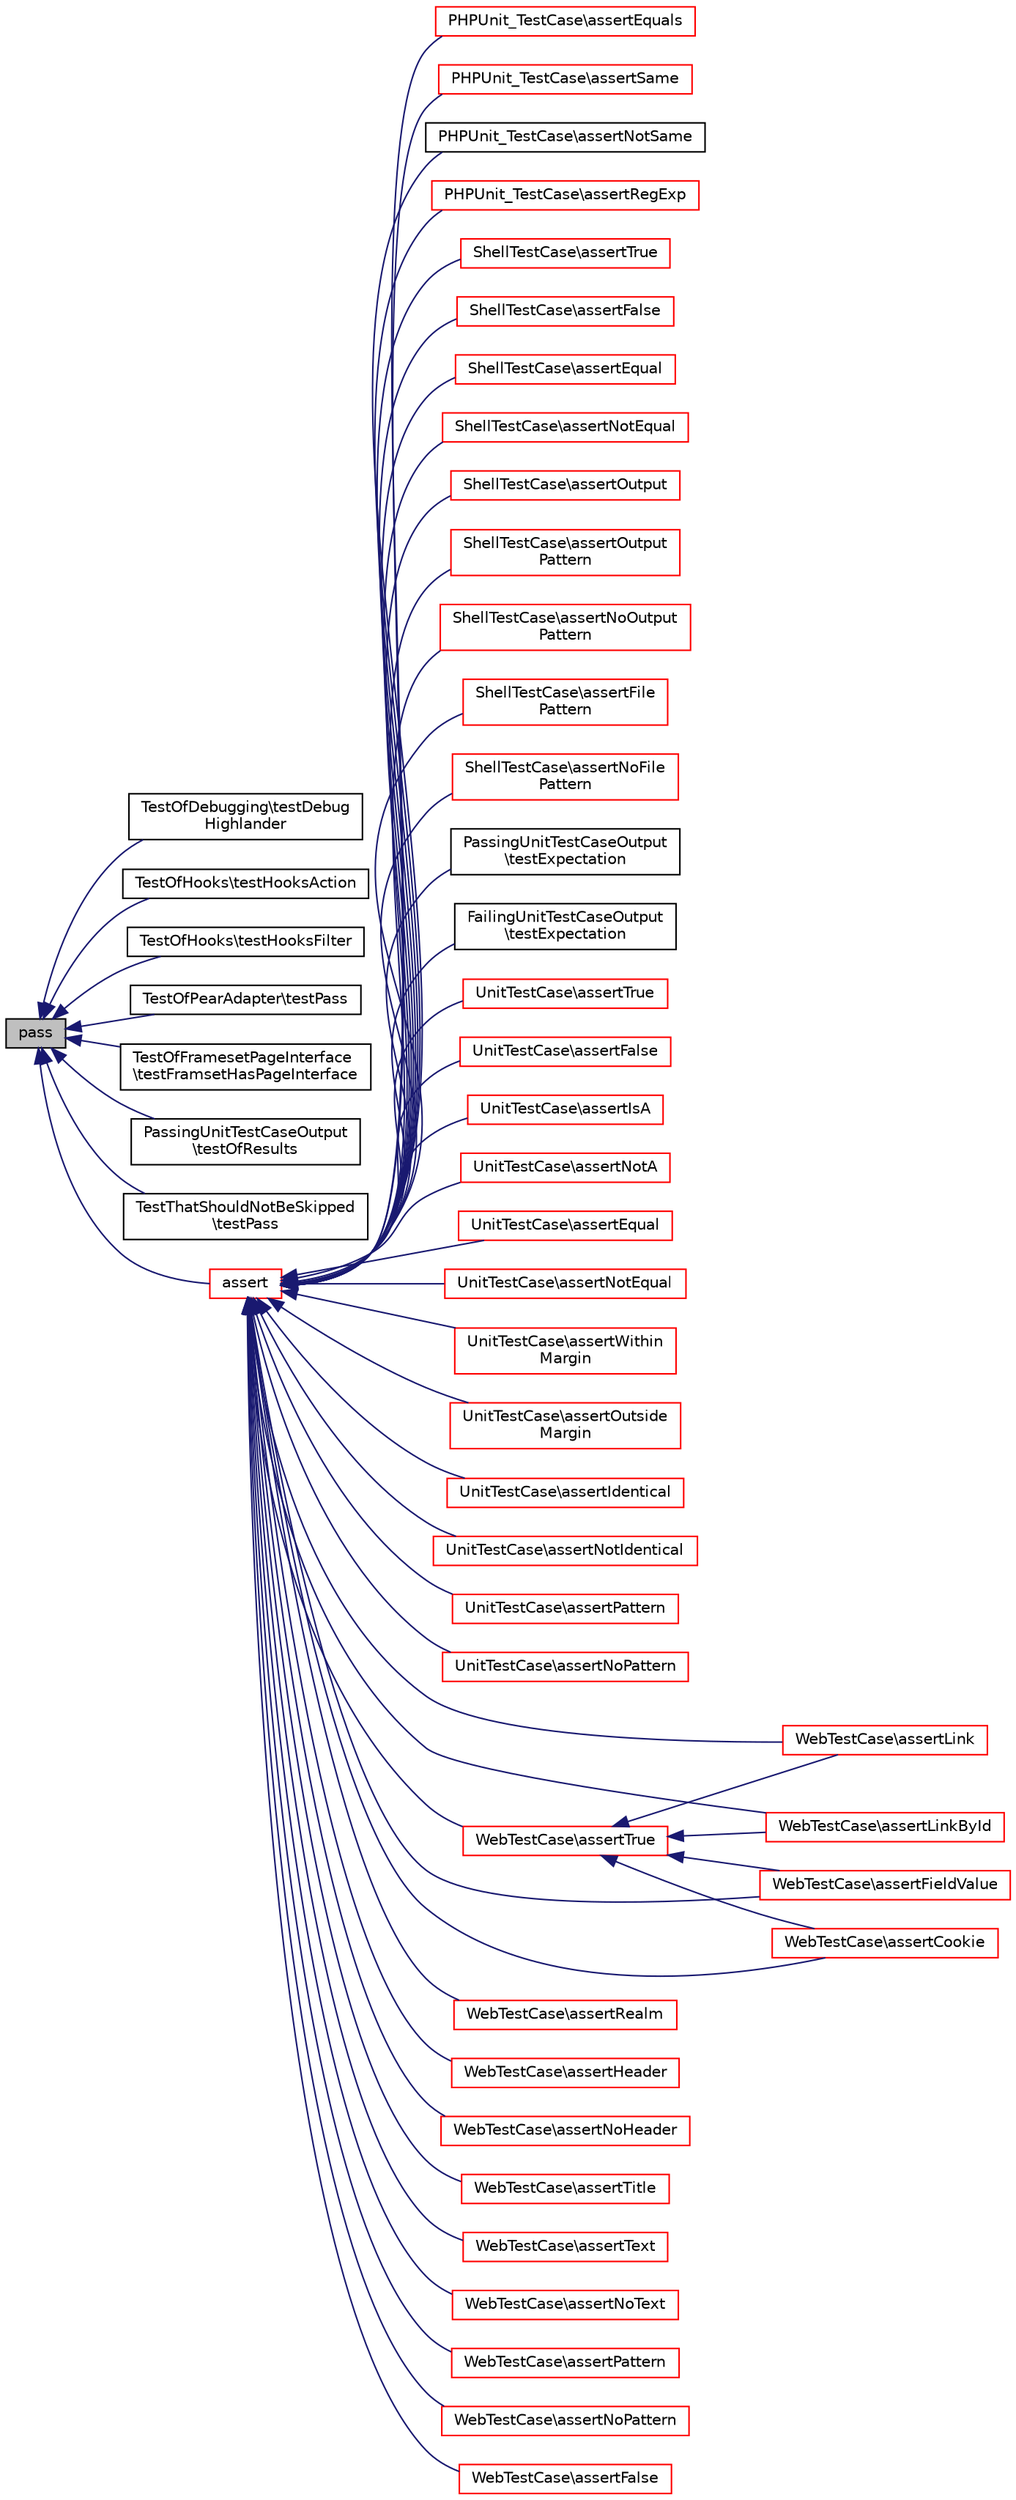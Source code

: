 digraph "pass"
{
  edge [fontname="Helvetica",fontsize="10",labelfontname="Helvetica",labelfontsize="10"];
  node [fontname="Helvetica",fontsize="10",shape=record];
  rankdir="LR";
  Node1 [label="pass",height=0.2,width=0.4,color="black", fillcolor="grey75", style="filled" fontcolor="black"];
  Node1 -> Node2 [dir="back",color="midnightblue",fontsize="10",style="solid",fontname="Helvetica"];
  Node2 [label="TestOfDebugging\\testDebug\lHighlander",height=0.2,width=0.4,color="black", fillcolor="white", style="filled",URL="$class_test_of_debugging.html#a51747496987a2122ea94e020704a79a0"];
  Node1 -> Node3 [dir="back",color="midnightblue",fontsize="10",style="solid",fontname="Helvetica"];
  Node3 [label="TestOfHooks\\testHooksAction",height=0.2,width=0.4,color="black", fillcolor="white", style="filled",URL="$class_test_of_hooks.html#abf97cafef78a40cf2eb067524c753087"];
  Node1 -> Node4 [dir="back",color="midnightblue",fontsize="10",style="solid",fontname="Helvetica"];
  Node4 [label="TestOfHooks\\testHooksFilter",height=0.2,width=0.4,color="black", fillcolor="white", style="filled",URL="$class_test_of_hooks.html#a5417479a4162aaae9416cf571a2168ba"];
  Node1 -> Node5 [dir="back",color="midnightblue",fontsize="10",style="solid",fontname="Helvetica"];
  Node5 [label="TestOfPearAdapter\\testPass",height=0.2,width=0.4,color="black", fillcolor="white", style="filled",URL="$class_test_of_pear_adapter.html#a822ccbbc05f2002a274cccd5c462ccb5"];
  Node1 -> Node6 [dir="back",color="midnightblue",fontsize="10",style="solid",fontname="Helvetica"];
  Node6 [label="TestOfFramesetPageInterface\l\\testFramsetHasPageInterface",height=0.2,width=0.4,color="black", fillcolor="white", style="filled",URL="$class_test_of_frameset_page_interface.html#a38e736d7e534bc447033cf7f731e80d5"];
  Node1 -> Node7 [dir="back",color="midnightblue",fontsize="10",style="solid",fontname="Helvetica"];
  Node7 [label="PassingUnitTestCaseOutput\l\\testOfResults",height=0.2,width=0.4,color="black", fillcolor="white", style="filled",URL="$class_passing_unit_test_case_output.html#a33be7992131da0328da09fac1b8a81f8"];
  Node1 -> Node8 [dir="back",color="midnightblue",fontsize="10",style="solid",fontname="Helvetica"];
  Node8 [label="TestThatShouldNotBeSkipped\l\\testPass",height=0.2,width=0.4,color="black", fillcolor="white", style="filled",URL="$class_test_that_should_not_be_skipped.html#a822ccbbc05f2002a274cccd5c462ccb5"];
  Node1 -> Node9 [dir="back",color="midnightblue",fontsize="10",style="solid",fontname="Helvetica"];
  Node9 [label="assert",height=0.2,width=0.4,color="red", fillcolor="white", style="filled",URL="$class_simple_test_case.html#a9be3866087958c52771a4eb0921a80f8"];
  Node9 -> Node10 [dir="back",color="midnightblue",fontsize="10",style="solid",fontname="Helvetica"];
  Node10 [label="PHPUnit_TestCase\\assertEquals",height=0.2,width=0.4,color="red", fillcolor="white", style="filled",URL="$class_p_h_p_unit___test_case.html#a31984252621195a16fbb21490512412b"];
  Node9 -> Node11 [dir="back",color="midnightblue",fontsize="10",style="solid",fontname="Helvetica"];
  Node11 [label="PHPUnit_TestCase\\assertSame",height=0.2,width=0.4,color="red", fillcolor="white", style="filled",URL="$class_p_h_p_unit___test_case.html#a9bf19559bfa3b6406f3ccf3227f31916"];
  Node9 -> Node12 [dir="back",color="midnightblue",fontsize="10",style="solid",fontname="Helvetica"];
  Node12 [label="PHPUnit_TestCase\\assertNotSame",height=0.2,width=0.4,color="black", fillcolor="white", style="filled",URL="$class_p_h_p_unit___test_case.html#a37ca54b8ca2bce5f02fe92a5b34e6765"];
  Node9 -> Node13 [dir="back",color="midnightblue",fontsize="10",style="solid",fontname="Helvetica"];
  Node13 [label="PHPUnit_TestCase\\assertRegExp",height=0.2,width=0.4,color="red", fillcolor="white", style="filled",URL="$class_p_h_p_unit___test_case.html#a38af0e777c5d80a87ea68a1fd857563c"];
  Node9 -> Node14 [dir="back",color="midnightblue",fontsize="10",style="solid",fontname="Helvetica"];
  Node14 [label="ShellTestCase\\assertTrue",height=0.2,width=0.4,color="red", fillcolor="white", style="filled",URL="$class_shell_test_case.html#ab90f895aa65b8ea7004c9224e7ade27c"];
  Node9 -> Node15 [dir="back",color="midnightblue",fontsize="10",style="solid",fontname="Helvetica"];
  Node15 [label="ShellTestCase\\assertFalse",height=0.2,width=0.4,color="red", fillcolor="white", style="filled",URL="$class_shell_test_case.html#a0529d6b26388de2ea70a390874aa8e5f"];
  Node9 -> Node16 [dir="back",color="midnightblue",fontsize="10",style="solid",fontname="Helvetica"];
  Node16 [label="ShellTestCase\\assertEqual",height=0.2,width=0.4,color="red", fillcolor="white", style="filled",URL="$class_shell_test_case.html#a70be2fac9a7e71ed4f4fb90f9563c85c"];
  Node9 -> Node17 [dir="back",color="midnightblue",fontsize="10",style="solid",fontname="Helvetica"];
  Node17 [label="ShellTestCase\\assertNotEqual",height=0.2,width=0.4,color="red", fillcolor="white", style="filled",URL="$class_shell_test_case.html#a456d5415d8862dfd88460a4864d4e7d4"];
  Node9 -> Node18 [dir="back",color="midnightblue",fontsize="10",style="solid",fontname="Helvetica"];
  Node18 [label="ShellTestCase\\assertOutput",height=0.2,width=0.4,color="red", fillcolor="white", style="filled",URL="$class_shell_test_case.html#a0caf5caf90b4deacc250532fedb7f6c6"];
  Node9 -> Node19 [dir="back",color="midnightblue",fontsize="10",style="solid",fontname="Helvetica"];
  Node19 [label="ShellTestCase\\assertOutput\lPattern",height=0.2,width=0.4,color="red", fillcolor="white", style="filled",URL="$class_shell_test_case.html#a041b80bc585cf142ba06ed70e7999b60"];
  Node9 -> Node20 [dir="back",color="midnightblue",fontsize="10",style="solid",fontname="Helvetica"];
  Node20 [label="ShellTestCase\\assertNoOutput\lPattern",height=0.2,width=0.4,color="red", fillcolor="white", style="filled",URL="$class_shell_test_case.html#a61803dc3fe3b9712d7fef5ffbeb4114f"];
  Node9 -> Node21 [dir="back",color="midnightblue",fontsize="10",style="solid",fontname="Helvetica"];
  Node21 [label="ShellTestCase\\assertFile\lPattern",height=0.2,width=0.4,color="red", fillcolor="white", style="filled",URL="$class_shell_test_case.html#a8c9aae66cae6a3ec1ca5a941f40e38d3"];
  Node9 -> Node22 [dir="back",color="midnightblue",fontsize="10",style="solid",fontname="Helvetica"];
  Node22 [label="ShellTestCase\\assertNoFile\lPattern",height=0.2,width=0.4,color="red", fillcolor="white", style="filled",URL="$class_shell_test_case.html#a9650c3768a41dbf02ecc634d4c548e55"];
  Node9 -> Node23 [dir="back",color="midnightblue",fontsize="10",style="solid",fontname="Helvetica"];
  Node23 [label="PassingUnitTestCaseOutput\l\\testExpectation",height=0.2,width=0.4,color="black", fillcolor="white", style="filled",URL="$class_passing_unit_test_case_output.html#a0d8ad70634117287e13173682324de4b"];
  Node9 -> Node24 [dir="back",color="midnightblue",fontsize="10",style="solid",fontname="Helvetica"];
  Node24 [label="FailingUnitTestCaseOutput\l\\testExpectation",height=0.2,width=0.4,color="black", fillcolor="white", style="filled",URL="$class_failing_unit_test_case_output.html#a0d8ad70634117287e13173682324de4b"];
  Node9 -> Node25 [dir="back",color="midnightblue",fontsize="10",style="solid",fontname="Helvetica"];
  Node25 [label="UnitTestCase\\assertTrue",height=0.2,width=0.4,color="red", fillcolor="white", style="filled",URL="$class_unit_test_case.html#a0b1a5fbb86c56cd7ab7d1dced7af0cad"];
  Node9 -> Node26 [dir="back",color="midnightblue",fontsize="10",style="solid",fontname="Helvetica"];
  Node26 [label="UnitTestCase\\assertFalse",height=0.2,width=0.4,color="red", fillcolor="white", style="filled",URL="$class_unit_test_case.html#a0529d6b26388de2ea70a390874aa8e5f"];
  Node9 -> Node27 [dir="back",color="midnightblue",fontsize="10",style="solid",fontname="Helvetica"];
  Node27 [label="UnitTestCase\\assertIsA",height=0.2,width=0.4,color="red", fillcolor="white", style="filled",URL="$class_unit_test_case.html#ad4cc633882e5fdb06720737d8348b80b"];
  Node9 -> Node28 [dir="back",color="midnightblue",fontsize="10",style="solid",fontname="Helvetica"];
  Node28 [label="UnitTestCase\\assertNotA",height=0.2,width=0.4,color="red", fillcolor="white", style="filled",URL="$class_unit_test_case.html#ad15664183eec3167fbbac6b92f4ae37e"];
  Node9 -> Node29 [dir="back",color="midnightblue",fontsize="10",style="solid",fontname="Helvetica"];
  Node29 [label="UnitTestCase\\assertEqual",height=0.2,width=0.4,color="red", fillcolor="white", style="filled",URL="$class_unit_test_case.html#a4dfd80fc987c7176bc85e680aeb98161"];
  Node9 -> Node30 [dir="back",color="midnightblue",fontsize="10",style="solid",fontname="Helvetica"];
  Node30 [label="UnitTestCase\\assertNotEqual",height=0.2,width=0.4,color="red", fillcolor="white", style="filled",URL="$class_unit_test_case.html#a7309392791c253e034cff15cea5990dc"];
  Node9 -> Node31 [dir="back",color="midnightblue",fontsize="10",style="solid",fontname="Helvetica"];
  Node31 [label="UnitTestCase\\assertWithin\lMargin",height=0.2,width=0.4,color="red", fillcolor="white", style="filled",URL="$class_unit_test_case.html#a2d77ab3a5a7daa3c0733ce7895d34da0"];
  Node9 -> Node32 [dir="back",color="midnightblue",fontsize="10",style="solid",fontname="Helvetica"];
  Node32 [label="UnitTestCase\\assertOutside\lMargin",height=0.2,width=0.4,color="red", fillcolor="white", style="filled",URL="$class_unit_test_case.html#a4e69823431b403242b6ad0eed30a36e6"];
  Node9 -> Node33 [dir="back",color="midnightblue",fontsize="10",style="solid",fontname="Helvetica"];
  Node33 [label="UnitTestCase\\assertIdentical",height=0.2,width=0.4,color="red", fillcolor="white", style="filled",URL="$class_unit_test_case.html#a3cff1cbfb5adaab99797d5fc5e91cebd"];
  Node9 -> Node34 [dir="back",color="midnightblue",fontsize="10",style="solid",fontname="Helvetica"];
  Node34 [label="UnitTestCase\\assertNotIdentical",height=0.2,width=0.4,color="red", fillcolor="white", style="filled",URL="$class_unit_test_case.html#a410f7ffe7f6fdcd69566a5c57b3356d1"];
  Node9 -> Node35 [dir="back",color="midnightblue",fontsize="10",style="solid",fontname="Helvetica"];
  Node35 [label="UnitTestCase\\assertPattern",height=0.2,width=0.4,color="red", fillcolor="white", style="filled",URL="$class_unit_test_case.html#a4a39d1382a8934af6e8ad61c6a219494"];
  Node9 -> Node36 [dir="back",color="midnightblue",fontsize="10",style="solid",fontname="Helvetica"];
  Node36 [label="UnitTestCase\\assertNoPattern",height=0.2,width=0.4,color="red", fillcolor="white", style="filled",URL="$class_unit_test_case.html#a1c65eebd2a3dbf54c3421eb774ab6c17"];
  Node9 -> Node37 [dir="back",color="midnightblue",fontsize="10",style="solid",fontname="Helvetica"];
  Node37 [label="WebTestCase\\assertLink",height=0.2,width=0.4,color="red", fillcolor="white", style="filled",URL="$class_web_test_case.html#ab794eef204bc02f7fa9f0ca0f3aa16a8"];
  Node9 -> Node38 [dir="back",color="midnightblue",fontsize="10",style="solid",fontname="Helvetica"];
  Node38 [label="WebTestCase\\assertLinkById",height=0.2,width=0.4,color="red", fillcolor="white", style="filled",URL="$class_web_test_case.html#a2b62c37110f5498308231b2004fe4ad7"];
  Node9 -> Node39 [dir="back",color="midnightblue",fontsize="10",style="solid",fontname="Helvetica"];
  Node39 [label="WebTestCase\\assertFieldValue",height=0.2,width=0.4,color="red", fillcolor="white", style="filled",URL="$class_web_test_case.html#a35c49db6024b3e903098d7bdf5ed2ac9"];
  Node9 -> Node40 [dir="back",color="midnightblue",fontsize="10",style="solid",fontname="Helvetica"];
  Node40 [label="WebTestCase\\assertRealm",height=0.2,width=0.4,color="red", fillcolor="white", style="filled",URL="$class_web_test_case.html#a051e987e3a24199a26eea0366a9d1493"];
  Node9 -> Node41 [dir="back",color="midnightblue",fontsize="10",style="solid",fontname="Helvetica"];
  Node41 [label="WebTestCase\\assertHeader",height=0.2,width=0.4,color="red", fillcolor="white", style="filled",URL="$class_web_test_case.html#a3ed9e42d4ec6f20e3afe4188b6bd5865"];
  Node9 -> Node42 [dir="back",color="midnightblue",fontsize="10",style="solid",fontname="Helvetica"];
  Node42 [label="WebTestCase\\assertNoHeader",height=0.2,width=0.4,color="red", fillcolor="white", style="filled",URL="$class_web_test_case.html#acf8de29b25e0d4723dc9ea4cfeaa45a3"];
  Node9 -> Node43 [dir="back",color="midnightblue",fontsize="10",style="solid",fontname="Helvetica"];
  Node43 [label="WebTestCase\\assertTitle",height=0.2,width=0.4,color="red", fillcolor="white", style="filled",URL="$class_web_test_case.html#a4e9e97c74d4b5c1fad158a0a4688dad2"];
  Node9 -> Node44 [dir="back",color="midnightblue",fontsize="10",style="solid",fontname="Helvetica"];
  Node44 [label="WebTestCase\\assertText",height=0.2,width=0.4,color="red", fillcolor="white", style="filled",URL="$class_web_test_case.html#af295e4c06d20dd3eea274c713f4a9fbd"];
  Node9 -> Node45 [dir="back",color="midnightblue",fontsize="10",style="solid",fontname="Helvetica"];
  Node45 [label="WebTestCase\\assertNoText",height=0.2,width=0.4,color="red", fillcolor="white", style="filled",URL="$class_web_test_case.html#aa86473749a26a221f4fbb2f7a249b0ec"];
  Node9 -> Node46 [dir="back",color="midnightblue",fontsize="10",style="solid",fontname="Helvetica"];
  Node46 [label="WebTestCase\\assertPattern",height=0.2,width=0.4,color="red", fillcolor="white", style="filled",URL="$class_web_test_case.html#ae1b26b6b2b8b4575cd164ba3b1852f1b"];
  Node9 -> Node47 [dir="back",color="midnightblue",fontsize="10",style="solid",fontname="Helvetica"];
  Node47 [label="WebTestCase\\assertNoPattern",height=0.2,width=0.4,color="red", fillcolor="white", style="filled",URL="$class_web_test_case.html#a07b66fded83a151de44c663645de2575"];
  Node9 -> Node48 [dir="back",color="midnightblue",fontsize="10",style="solid",fontname="Helvetica"];
  Node48 [label="WebTestCase\\assertCookie",height=0.2,width=0.4,color="red", fillcolor="white", style="filled",URL="$class_web_test_case.html#a7d42ff2a3e323b636714e26cf9fcc205"];
  Node9 -> Node49 [dir="back",color="midnightblue",fontsize="10",style="solid",fontname="Helvetica"];
  Node49 [label="WebTestCase\\assertTrue",height=0.2,width=0.4,color="red", fillcolor="white", style="filled",URL="$class_web_test_case.html#a0b1a5fbb86c56cd7ab7d1dced7af0cad"];
  Node49 -> Node37 [dir="back",color="midnightblue",fontsize="10",style="solid",fontname="Helvetica"];
  Node49 -> Node38 [dir="back",color="midnightblue",fontsize="10",style="solid",fontname="Helvetica"];
  Node49 -> Node39 [dir="back",color="midnightblue",fontsize="10",style="solid",fontname="Helvetica"];
  Node49 -> Node48 [dir="back",color="midnightblue",fontsize="10",style="solid",fontname="Helvetica"];
  Node9 -> Node50 [dir="back",color="midnightblue",fontsize="10",style="solid",fontname="Helvetica"];
  Node50 [label="WebTestCase\\assertFalse",height=0.2,width=0.4,color="red", fillcolor="white", style="filled",URL="$class_web_test_case.html#a0529d6b26388de2ea70a390874aa8e5f"];
}
